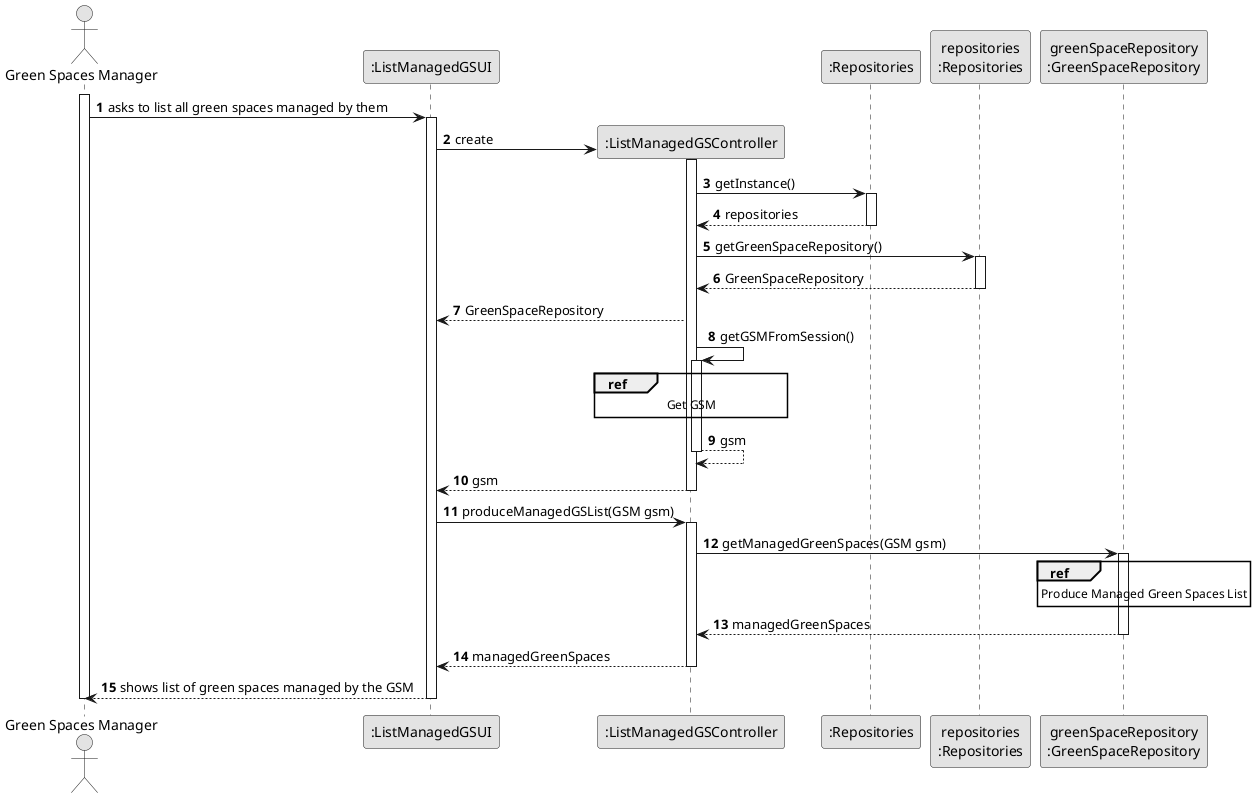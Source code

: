 @startuml
skinparam monochrome true
skinparam packageStyle rectangle
skinparam shadowing false

autonumber

'hide footbox
actor "Green Spaces Manager" as ADM
participant ":ListManagedGSUI" as UI
participant ":ListManagedGSController" as CTRL
participant ":Repositories" as RepositorySingleton
participant "repositories\n:Repositories" as PLAT
participant "greenSpaceRepository\n:GreenSpaceRepository" as GSR

activate ADM

        ADM -> UI : asks to list all green spaces managed by them

        activate UI

'            UI --> ADM : requests data (name)
            'create CTRL
            UI -> CTRL** : create

            activate CTRL

                        CTRL -> RepositorySingleton : getInstance()
                                        activate RepositorySingleton

                                            RepositorySingleton --> CTRL: repositories
                                        deactivate RepositorySingleton

                             CTRL -> PLAT : getGreenSpaceRepository()
                                     activate PLAT

                                 PLAT --> CTRL : GreenSpaceRepository
                                 deactivate PLAT
                                 CTRL --> UI : GreenSpaceRepository

                                                                      CTRL -> CTRL : getGSMFromSession()
                                                                      activate CTRL

                                                                      ref over CTRL
                                                                      Get GSM
                                                                      end

                                                                          CTRL --> CTRL : gsm
                                                                      deactivate CTRL

 CTRL --> UI : gsm
 deactivate CTRL



        UI -> CTRL : produceManagedGSList(GSM gsm)
        activate CTRL

            CTRL -> GSR: getManagedGreenSpaces(GSM gsm)
            activate GSR

               ref over GSR
               Produce Managed Green Spaces List
               end
                GSR --> CTRL : managedGreenSpaces

            deactivate GSR

            CTRL --> UI: managedGreenSpaces
            deactivate CTRL
            UI --> ADM: shows list of green spaces managed by the GSM
    deactivate UI

deactivate ADM

@enduml